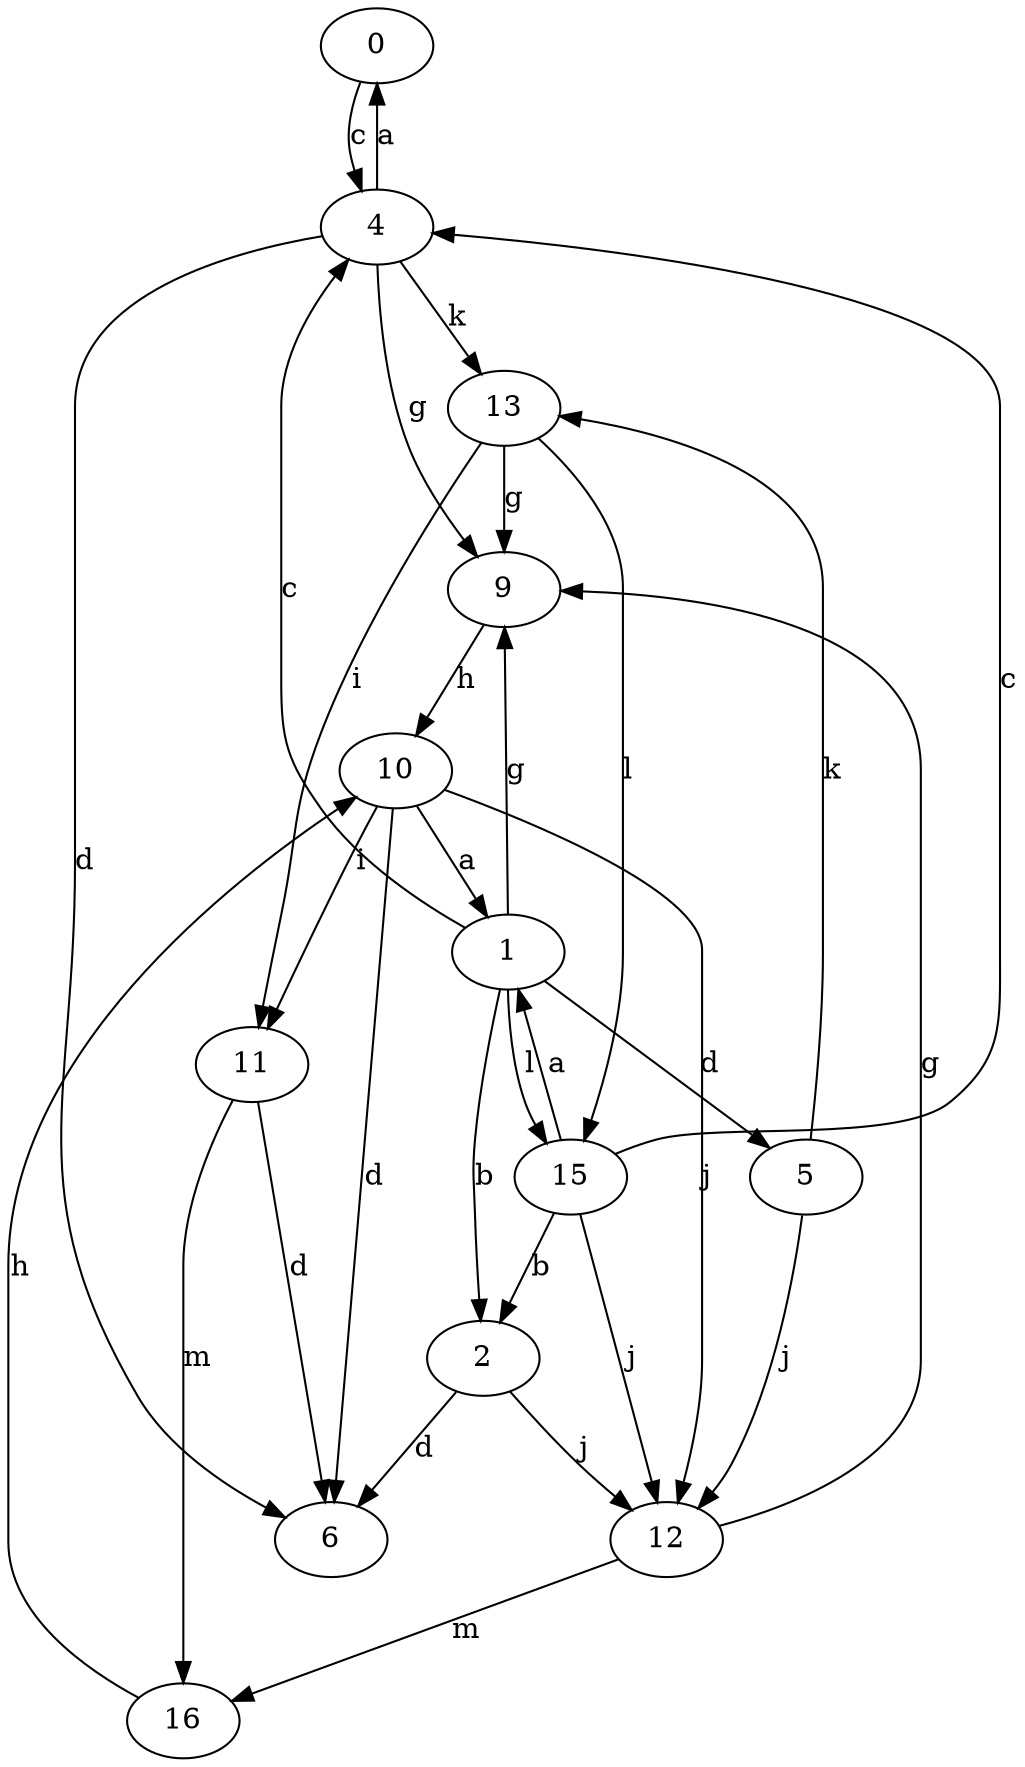 strict digraph  {
0;
1;
2;
4;
5;
6;
9;
10;
11;
12;
13;
15;
16;
0 -> 4  [label=c];
1 -> 2  [label=b];
1 -> 4  [label=c];
1 -> 5  [label=d];
1 -> 9  [label=g];
1 -> 15  [label=l];
2 -> 6  [label=d];
2 -> 12  [label=j];
4 -> 0  [label=a];
4 -> 6  [label=d];
4 -> 9  [label=g];
4 -> 13  [label=k];
5 -> 12  [label=j];
5 -> 13  [label=k];
9 -> 10  [label=h];
10 -> 1  [label=a];
10 -> 6  [label=d];
10 -> 11  [label=i];
10 -> 12  [label=j];
11 -> 6  [label=d];
11 -> 16  [label=m];
12 -> 9  [label=g];
12 -> 16  [label=m];
13 -> 9  [label=g];
13 -> 11  [label=i];
13 -> 15  [label=l];
15 -> 1  [label=a];
15 -> 2  [label=b];
15 -> 4  [label=c];
15 -> 12  [label=j];
16 -> 10  [label=h];
}
